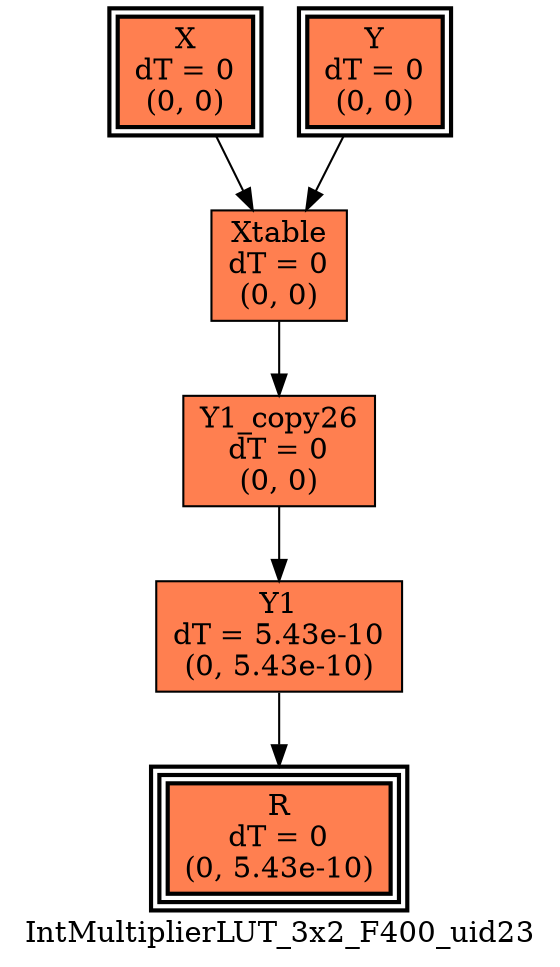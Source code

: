 digraph IntMultiplierLUT_3x2_F400_uid23
{
	//graph drawing options
	label=IntMultiplierLUT_3x2_F400_uid23;
	labelloc=bottom;
	labeljust=right;
	ratio=auto;
	nodesep=0.25;
	ranksep=0.5;

	//input/output signals of operator IntMultiplierLUT_3x2_F400_uid23
	X__IntMultiplierLUT_3x2_F400_uid23 [ label="X\ndT = 0\n(0, 0)", shape=box, color=black, style="bold, filled", fillcolor=coral, peripheries=2 ];
	Y__IntMultiplierLUT_3x2_F400_uid23 [ label="Y\ndT = 0\n(0, 0)", shape=box, color=black, style="bold, filled", fillcolor=coral, peripheries=2 ];
	R__IntMultiplierLUT_3x2_F400_uid23 [ label="R\ndT = 0\n(0, 5.43e-10)", shape=box, color=black, style="bold, filled", fillcolor=coral, peripheries=3 ];
	{rank=same X__IntMultiplierLUT_3x2_F400_uid23, Y__IntMultiplierLUT_3x2_F400_uid23};
	{rank=same R__IntMultiplierLUT_3x2_F400_uid23};
	//internal signals of operator IntMultiplierLUT_3x2_F400_uid23
	Xtable__IntMultiplierLUT_3x2_F400_uid23 [ label="Xtable\ndT = 0\n(0, 0)", shape=box, color=black, style=filled, fillcolor=coral, peripheries=1 ];
	Y1__IntMultiplierLUT_3x2_F400_uid23 [ label="Y1\ndT = 5.43e-10\n(0, 5.43e-10)", shape=box, color=black, style=filled, fillcolor=coral, peripheries=1 ];
	Y1_copy26__IntMultiplierLUT_3x2_F400_uid23 [ label="Y1_copy26\ndT = 0\n(0, 0)", shape=box, color=black, style=filled, fillcolor=coral, peripheries=1 ];

	//subcomponents of operator IntMultiplierLUT_3x2_F400_uid23

	//input and internal signal connections of operator IntMultiplierLUT_3x2_F400_uid23
	X__IntMultiplierLUT_3x2_F400_uid23 -> Xtable__IntMultiplierLUT_3x2_F400_uid23 [ arrowhead=normal, arrowsize=1.0, arrowtail=normal, color=black, dir=forward  ];
	Y__IntMultiplierLUT_3x2_F400_uid23 -> Xtable__IntMultiplierLUT_3x2_F400_uid23 [ arrowhead=normal, arrowsize=1.0, arrowtail=normal, color=black, dir=forward  ];
	Xtable__IntMultiplierLUT_3x2_F400_uid23 -> Y1_copy26__IntMultiplierLUT_3x2_F400_uid23 [ arrowhead=normal, arrowsize=1.0, arrowtail=normal, color=black, dir=forward  ];
	Y1__IntMultiplierLUT_3x2_F400_uid23 -> R__IntMultiplierLUT_3x2_F400_uid23 [ arrowhead=normal, arrowsize=1.0, arrowtail=normal, color=black, dir=forward  ];
	Y1_copy26__IntMultiplierLUT_3x2_F400_uid23 -> Y1__IntMultiplierLUT_3x2_F400_uid23 [ arrowhead=normal, arrowsize=1.0, arrowtail=normal, color=black, dir=forward  ];
}

